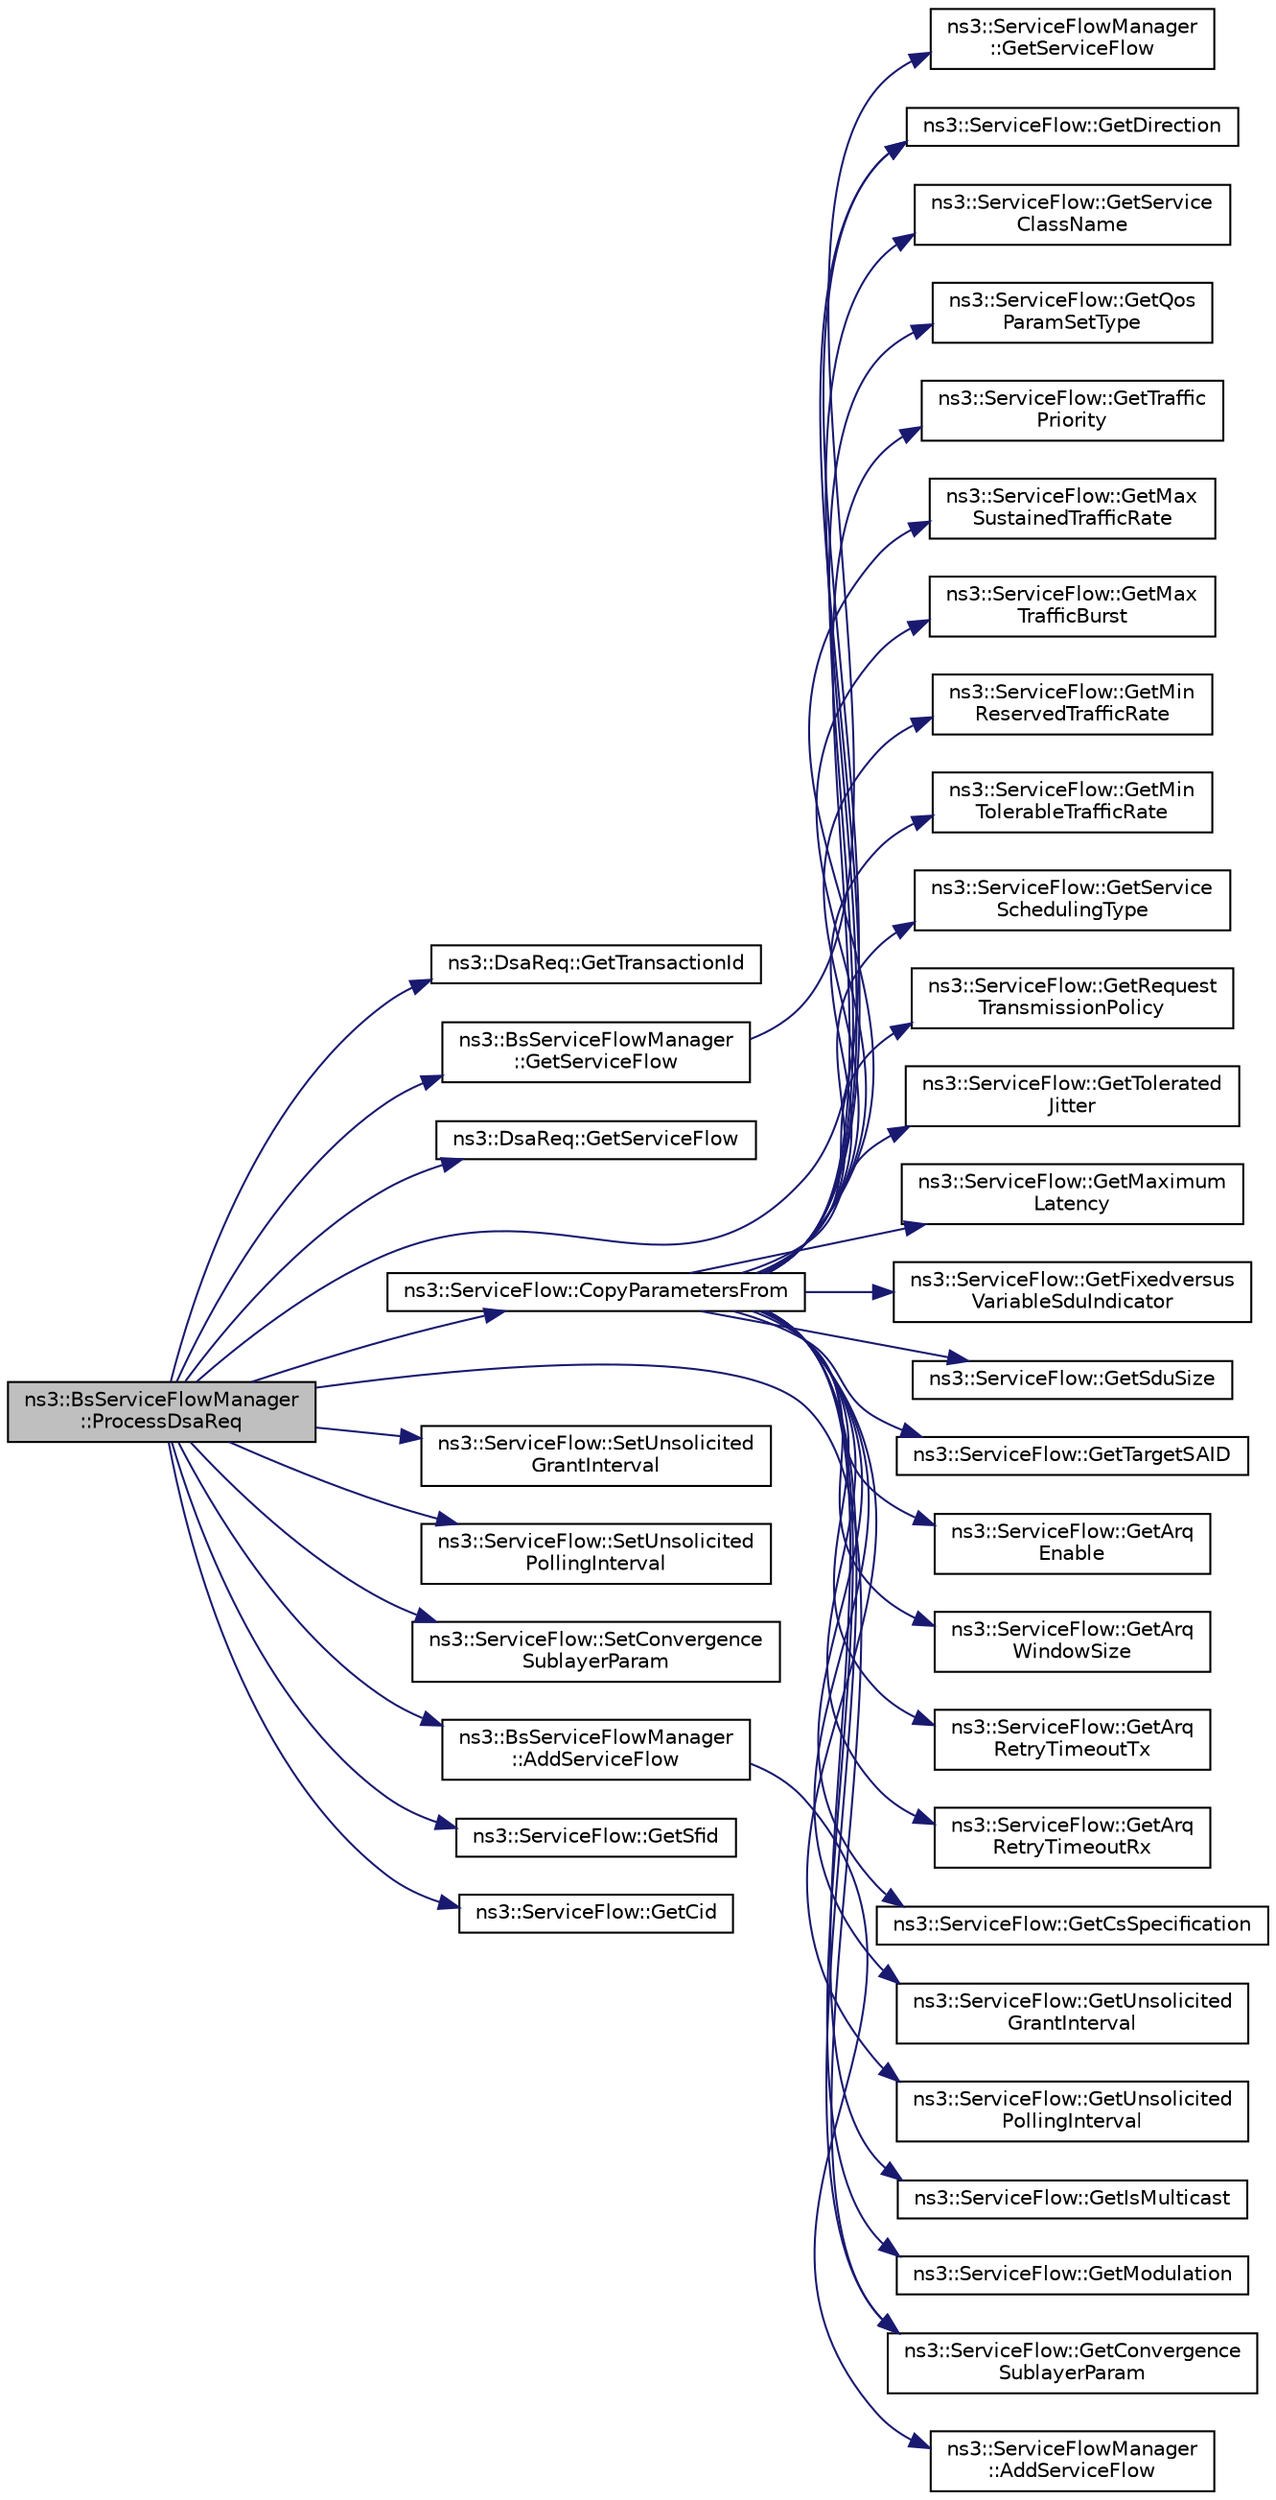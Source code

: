 digraph "ns3::BsServiceFlowManager::ProcessDsaReq"
{
  edge [fontname="Helvetica",fontsize="10",labelfontname="Helvetica",labelfontsize="10"];
  node [fontname="Helvetica",fontsize="10",shape=record];
  rankdir="LR";
  Node1 [label="ns3::BsServiceFlowManager\l::ProcessDsaReq",height=0.2,width=0.4,color="black", fillcolor="grey75", style="filled", fontcolor="black"];
  Node1 -> Node2 [color="midnightblue",fontsize="10",style="solid"];
  Node2 [label="ns3::DsaReq::GetTransactionId",height=0.2,width=0.4,color="black", fillcolor="white", style="filled",URL="$d9/ddb/classns3_1_1DsaReq.html#adfb9899dd1d750e8e287d14e9c41fd62"];
  Node1 -> Node3 [color="midnightblue",fontsize="10",style="solid"];
  Node3 [label="ns3::BsServiceFlowManager\l::GetServiceFlow",height=0.2,width=0.4,color="black", fillcolor="white", style="filled",URL="$d5/d5e/classns3_1_1BsServiceFlowManager.html#ad810acaf5c36eafeb62085667d1fac31"];
  Node3 -> Node4 [color="midnightblue",fontsize="10",style="solid"];
  Node4 [label="ns3::ServiceFlowManager\l::GetServiceFlow",height=0.2,width=0.4,color="black", fillcolor="white", style="filled",URL="$df/d56/classns3_1_1ServiceFlowManager.html#ae99d01afa5c232e1a8d0f707811eff24"];
  Node1 -> Node5 [color="midnightblue",fontsize="10",style="solid"];
  Node5 [label="ns3::DsaReq::GetServiceFlow",height=0.2,width=0.4,color="black", fillcolor="white", style="filled",URL="$d9/ddb/classns3_1_1DsaReq.html#aaa23ab24bba50ef22b5d74c58bc12a5d"];
  Node1 -> Node6 [color="midnightblue",fontsize="10",style="solid"];
  Node6 [label="ns3::ServiceFlow::GetDirection",height=0.2,width=0.4,color="black", fillcolor="white", style="filled",URL="$d7/ded/classns3_1_1ServiceFlow.html#a2e18e440a3d3b8a1a06ed8eea1aa8e0a"];
  Node1 -> Node7 [color="midnightblue",fontsize="10",style="solid"];
  Node7 [label="ns3::ServiceFlow::CopyParametersFrom",height=0.2,width=0.4,color="black", fillcolor="white", style="filled",URL="$d7/ded/classns3_1_1ServiceFlow.html#aae60e9fc7ea6b727946980e1ad376da7"];
  Node7 -> Node8 [color="midnightblue",fontsize="10",style="solid"];
  Node8 [label="ns3::ServiceFlow::GetService\lClassName",height=0.2,width=0.4,color="black", fillcolor="white", style="filled",URL="$d7/ded/classns3_1_1ServiceFlow.html#a9a11ebe7c09b34e0d4f09465b1c0a928"];
  Node7 -> Node9 [color="midnightblue",fontsize="10",style="solid"];
  Node9 [label="ns3::ServiceFlow::GetQos\lParamSetType",height=0.2,width=0.4,color="black", fillcolor="white", style="filled",URL="$d7/ded/classns3_1_1ServiceFlow.html#a04d32f2763457e14bde34180617319df"];
  Node7 -> Node10 [color="midnightblue",fontsize="10",style="solid"];
  Node10 [label="ns3::ServiceFlow::GetTraffic\lPriority",height=0.2,width=0.4,color="black", fillcolor="white", style="filled",URL="$d7/ded/classns3_1_1ServiceFlow.html#a8e818b004aeff9d7714d0774846867a5"];
  Node7 -> Node11 [color="midnightblue",fontsize="10",style="solid"];
  Node11 [label="ns3::ServiceFlow::GetMax\lSustainedTrafficRate",height=0.2,width=0.4,color="black", fillcolor="white", style="filled",URL="$d7/ded/classns3_1_1ServiceFlow.html#ad02f7733f156cfd8505c72f8e4eab836"];
  Node7 -> Node12 [color="midnightblue",fontsize="10",style="solid"];
  Node12 [label="ns3::ServiceFlow::GetMax\lTrafficBurst",height=0.2,width=0.4,color="black", fillcolor="white", style="filled",URL="$d7/ded/classns3_1_1ServiceFlow.html#af2314ccb8ff8fb93f537e5bccf6c16dc"];
  Node7 -> Node13 [color="midnightblue",fontsize="10",style="solid"];
  Node13 [label="ns3::ServiceFlow::GetMin\lReservedTrafficRate",height=0.2,width=0.4,color="black", fillcolor="white", style="filled",URL="$d7/ded/classns3_1_1ServiceFlow.html#aa77c3b70a73e58377ff6103c8719f45c"];
  Node7 -> Node14 [color="midnightblue",fontsize="10",style="solid"];
  Node14 [label="ns3::ServiceFlow::GetMin\lTolerableTrafficRate",height=0.2,width=0.4,color="black", fillcolor="white", style="filled",URL="$d7/ded/classns3_1_1ServiceFlow.html#a6854fa39a107304708e4610a9df2053d"];
  Node7 -> Node15 [color="midnightblue",fontsize="10",style="solid"];
  Node15 [label="ns3::ServiceFlow::GetService\lSchedulingType",height=0.2,width=0.4,color="black", fillcolor="white", style="filled",URL="$d7/ded/classns3_1_1ServiceFlow.html#abfcdce94a1409b4951c3cae3cad85e9a"];
  Node7 -> Node16 [color="midnightblue",fontsize="10",style="solid"];
  Node16 [label="ns3::ServiceFlow::GetRequest\lTransmissionPolicy",height=0.2,width=0.4,color="black", fillcolor="white", style="filled",URL="$d7/ded/classns3_1_1ServiceFlow.html#a4d5e1a471cd64694264c0b3aa28129a6"];
  Node7 -> Node17 [color="midnightblue",fontsize="10",style="solid"];
  Node17 [label="ns3::ServiceFlow::GetTolerated\lJitter",height=0.2,width=0.4,color="black", fillcolor="white", style="filled",URL="$d7/ded/classns3_1_1ServiceFlow.html#a6ad738defb5c78282e8ef6de07cdb4aa"];
  Node7 -> Node18 [color="midnightblue",fontsize="10",style="solid"];
  Node18 [label="ns3::ServiceFlow::GetMaximum\lLatency",height=0.2,width=0.4,color="black", fillcolor="white", style="filled",URL="$d7/ded/classns3_1_1ServiceFlow.html#ae801a50e7f8f598b4e343d85a6e6f472"];
  Node7 -> Node19 [color="midnightblue",fontsize="10",style="solid"];
  Node19 [label="ns3::ServiceFlow::GetFixedversus\lVariableSduIndicator",height=0.2,width=0.4,color="black", fillcolor="white", style="filled",URL="$d7/ded/classns3_1_1ServiceFlow.html#a31ff3164f990eb7c37c09f99cb738258"];
  Node7 -> Node20 [color="midnightblue",fontsize="10",style="solid"];
  Node20 [label="ns3::ServiceFlow::GetSduSize",height=0.2,width=0.4,color="black", fillcolor="white", style="filled",URL="$d7/ded/classns3_1_1ServiceFlow.html#ab928d697abf7160b5bdf0be93371c085"];
  Node7 -> Node21 [color="midnightblue",fontsize="10",style="solid"];
  Node21 [label="ns3::ServiceFlow::GetTargetSAID",height=0.2,width=0.4,color="black", fillcolor="white", style="filled",URL="$d7/ded/classns3_1_1ServiceFlow.html#aa5e94d7edefbdbd6e211c78bf17825b6"];
  Node7 -> Node22 [color="midnightblue",fontsize="10",style="solid"];
  Node22 [label="ns3::ServiceFlow::GetArq\lEnable",height=0.2,width=0.4,color="black", fillcolor="white", style="filled",URL="$d7/ded/classns3_1_1ServiceFlow.html#a9be205ce3fb404c4a8408e32a626ee2c"];
  Node7 -> Node23 [color="midnightblue",fontsize="10",style="solid"];
  Node23 [label="ns3::ServiceFlow::GetArq\lWindowSize",height=0.2,width=0.4,color="black", fillcolor="white", style="filled",URL="$d7/ded/classns3_1_1ServiceFlow.html#adc247f65ecb7a3d145b8955c5800ffcd"];
  Node7 -> Node24 [color="midnightblue",fontsize="10",style="solid"];
  Node24 [label="ns3::ServiceFlow::GetArq\lRetryTimeoutTx",height=0.2,width=0.4,color="black", fillcolor="white", style="filled",URL="$d7/ded/classns3_1_1ServiceFlow.html#afbeaa6913cd9b7f07c569bb99cb8a758"];
  Node7 -> Node25 [color="midnightblue",fontsize="10",style="solid"];
  Node25 [label="ns3::ServiceFlow::GetArq\lRetryTimeoutRx",height=0.2,width=0.4,color="black", fillcolor="white", style="filled",URL="$d7/ded/classns3_1_1ServiceFlow.html#a2d1c7d8a60cbc5f19e785d2488f91a94"];
  Node7 -> Node26 [color="midnightblue",fontsize="10",style="solid"];
  Node26 [label="ns3::ServiceFlow::GetCsSpecification",height=0.2,width=0.4,color="black", fillcolor="white", style="filled",URL="$d7/ded/classns3_1_1ServiceFlow.html#af31954524fcd0fa30cc95387975fe20c"];
  Node7 -> Node27 [color="midnightblue",fontsize="10",style="solid"];
  Node27 [label="ns3::ServiceFlow::GetConvergence\lSublayerParam",height=0.2,width=0.4,color="black", fillcolor="white", style="filled",URL="$d7/ded/classns3_1_1ServiceFlow.html#a963dd23a17774180b9dbb7003ec487a7"];
  Node7 -> Node28 [color="midnightblue",fontsize="10",style="solid"];
  Node28 [label="ns3::ServiceFlow::GetUnsolicited\lGrantInterval",height=0.2,width=0.4,color="black", fillcolor="white", style="filled",URL="$d7/ded/classns3_1_1ServiceFlow.html#a377ef7c627d627585a77486c3fcd75a3"];
  Node7 -> Node29 [color="midnightblue",fontsize="10",style="solid"];
  Node29 [label="ns3::ServiceFlow::GetUnsolicited\lPollingInterval",height=0.2,width=0.4,color="black", fillcolor="white", style="filled",URL="$d7/ded/classns3_1_1ServiceFlow.html#a151f1aa61ab48f9cd3643d6c692c6224"];
  Node7 -> Node6 [color="midnightblue",fontsize="10",style="solid"];
  Node7 -> Node30 [color="midnightblue",fontsize="10",style="solid"];
  Node30 [label="ns3::ServiceFlow::GetIsMulticast",height=0.2,width=0.4,color="black", fillcolor="white", style="filled",URL="$d7/ded/classns3_1_1ServiceFlow.html#a2e745652b720c375dd1f036ada354aba"];
  Node7 -> Node31 [color="midnightblue",fontsize="10",style="solid"];
  Node31 [label="ns3::ServiceFlow::GetModulation",height=0.2,width=0.4,color="black", fillcolor="white", style="filled",URL="$d7/ded/classns3_1_1ServiceFlow.html#a09f1c84bbd6d2a1c7f56e8cfc9cab958"];
  Node1 -> Node32 [color="midnightblue",fontsize="10",style="solid"];
  Node32 [label="ns3::ServiceFlow::SetUnsolicited\lGrantInterval",height=0.2,width=0.4,color="black", fillcolor="white", style="filled",URL="$d7/ded/classns3_1_1ServiceFlow.html#ac24ac69794285436be39a2e4aef7b805"];
  Node1 -> Node33 [color="midnightblue",fontsize="10",style="solid"];
  Node33 [label="ns3::ServiceFlow::SetUnsolicited\lPollingInterval",height=0.2,width=0.4,color="black", fillcolor="white", style="filled",URL="$d7/ded/classns3_1_1ServiceFlow.html#ad365ab6833fa3fd889946b4022cc4427"];
  Node1 -> Node34 [color="midnightblue",fontsize="10",style="solid"];
  Node34 [label="ns3::ServiceFlow::SetConvergence\lSublayerParam",height=0.2,width=0.4,color="black", fillcolor="white", style="filled",URL="$d7/ded/classns3_1_1ServiceFlow.html#a81a801e05aac9e7d1cfad3304e1b9d97"];
  Node1 -> Node27 [color="midnightblue",fontsize="10",style="solid"];
  Node1 -> Node35 [color="midnightblue",fontsize="10",style="solid"];
  Node35 [label="ns3::BsServiceFlowManager\l::AddServiceFlow",height=0.2,width=0.4,color="black", fillcolor="white", style="filled",URL="$d5/d5e/classns3_1_1BsServiceFlowManager.html#a9760cac0b022df419803d63dc9e84014",tooltip="Add a new service flow. "];
  Node35 -> Node36 [color="midnightblue",fontsize="10",style="solid"];
  Node36 [label="ns3::ServiceFlowManager\l::AddServiceFlow",height=0.2,width=0.4,color="black", fillcolor="white", style="filled",URL="$df/d56/classns3_1_1ServiceFlowManager.html#a0a891935b94be6fcd17690801271c38d"];
  Node1 -> Node37 [color="midnightblue",fontsize="10",style="solid"];
  Node37 [label="ns3::ServiceFlow::GetSfid",height=0.2,width=0.4,color="black", fillcolor="white", style="filled",URL="$d7/ded/classns3_1_1ServiceFlow.html#a3ceebc0cc381b944c902abf46804e9a0"];
  Node1 -> Node38 [color="midnightblue",fontsize="10",style="solid"];
  Node38 [label="ns3::ServiceFlow::GetCid",height=0.2,width=0.4,color="black", fillcolor="white", style="filled",URL="$d7/ded/classns3_1_1ServiceFlow.html#aa1fd9d5f4f21db6a3ec1aac8c3e6958d"];
}
